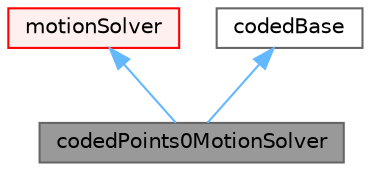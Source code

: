 digraph "codedPoints0MotionSolver"
{
 // LATEX_PDF_SIZE
  bgcolor="transparent";
  edge [fontname=Helvetica,fontsize=10,labelfontname=Helvetica,labelfontsize=10];
  node [fontname=Helvetica,fontsize=10,shape=box,height=0.2,width=0.4];
  Node1 [id="Node000001",label="codedPoints0MotionSolver",height=0.2,width=0.4,color="gray40", fillcolor="grey60", style="filled", fontcolor="black",tooltip="Provides a general interface to enable dynamic code compilation of mesh motion solvers."];
  Node2 -> Node1 [id="edge1_Node000001_Node000002",dir="back",color="steelblue1",style="solid",tooltip=" "];
  Node2 [id="Node000002",label="motionSolver",height=0.2,width=0.4,color="red", fillcolor="#FFF0F0", style="filled",URL="$classFoam_1_1motionSolver.html",tooltip="Virtual base class for mesh motion solver."];
  Node12 -> Node1 [id="edge2_Node000001_Node000012",dir="back",color="steelblue1",style="solid",tooltip=" "];
  Node12 [id="Node000012",label="codedBase",height=0.2,width=0.4,color="gray40", fillcolor="white", style="filled",URL="$classFoam_1_1codedBase.html",tooltip="Base class for function objects and boundary conditions using dynamic code that provides methods for ..."];
}

